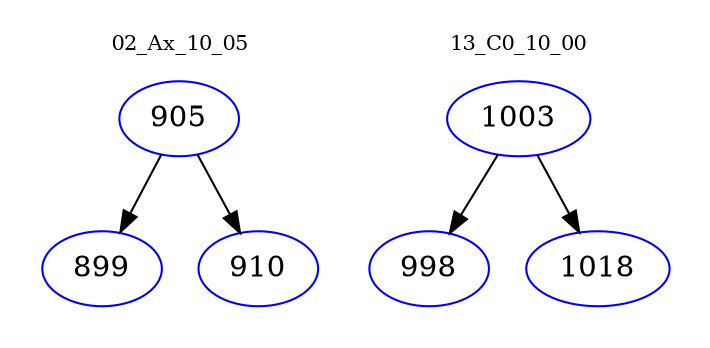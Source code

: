 digraph{
subgraph cluster_0 {
color = white
label = "02_Ax_10_05";
fontsize=10;
T0_905 [label="905", color="blue"]
T0_905 -> T0_899 [color="black"]
T0_899 [label="899", color="blue"]
T0_905 -> T0_910 [color="black"]
T0_910 [label="910", color="blue"]
}
subgraph cluster_1 {
color = white
label = "13_C0_10_00";
fontsize=10;
T1_1003 [label="1003", color="blue"]
T1_1003 -> T1_998 [color="black"]
T1_998 [label="998", color="blue"]
T1_1003 -> T1_1018 [color="black"]
T1_1018 [label="1018", color="blue"]
}
}
